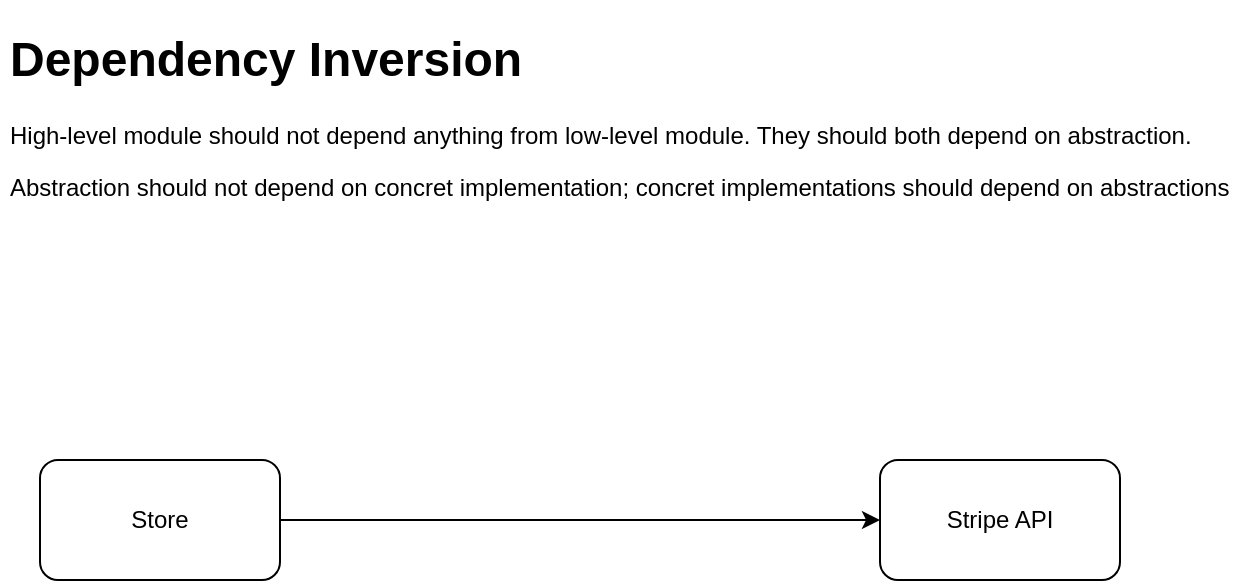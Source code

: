 <mxfile>
    <diagram id="NDuXG0VKlpW7tqDAN48u" name="Page-1">
        <mxGraphModel dx="734" dy="566" grid="1" gridSize="10" guides="1" tooltips="1" connect="1" arrows="1" fold="1" page="1" pageScale="1" pageWidth="850" pageHeight="1100" background="none" math="0" shadow="0">
            <root>
                <mxCell id="0"/>
                <mxCell id="1" parent="0"/>
                <mxCell id="4" value="" style="edgeStyle=none;html=1;" edge="1" parent="1" source="2" target="3">
                    <mxGeometry relative="1" as="geometry"/>
                </mxCell>
                <mxCell id="2" value="Store" style="rounded=1;whiteSpace=wrap;html=1;" vertex="1" parent="1">
                    <mxGeometry x="80" y="240" width="120" height="60" as="geometry"/>
                </mxCell>
                <mxCell id="3" value="Stripe API" style="whiteSpace=wrap;html=1;rounded=1;" vertex="1" parent="1">
                    <mxGeometry x="500" y="240" width="120" height="60" as="geometry"/>
                </mxCell>
                <mxCell id="5" value="&lt;h1&gt;Dependency Inversion&lt;/h1&gt;&lt;p&gt;High-level module should not depend anything from low-level module. They should both depend on abstraction.&lt;/p&gt;&lt;p&gt;Abstraction should not depend on concret implementation; concret implementations should depend on abstractions&lt;/p&gt;" style="text;html=1;strokeColor=none;fillColor=none;spacing=5;spacingTop=-20;whiteSpace=wrap;overflow=hidden;rounded=0;" vertex="1" parent="1">
                    <mxGeometry x="60" y="20" width="620" height="120" as="geometry"/>
                </mxCell>
            </root>
        </mxGraphModel>
    </diagram>
</mxfile>